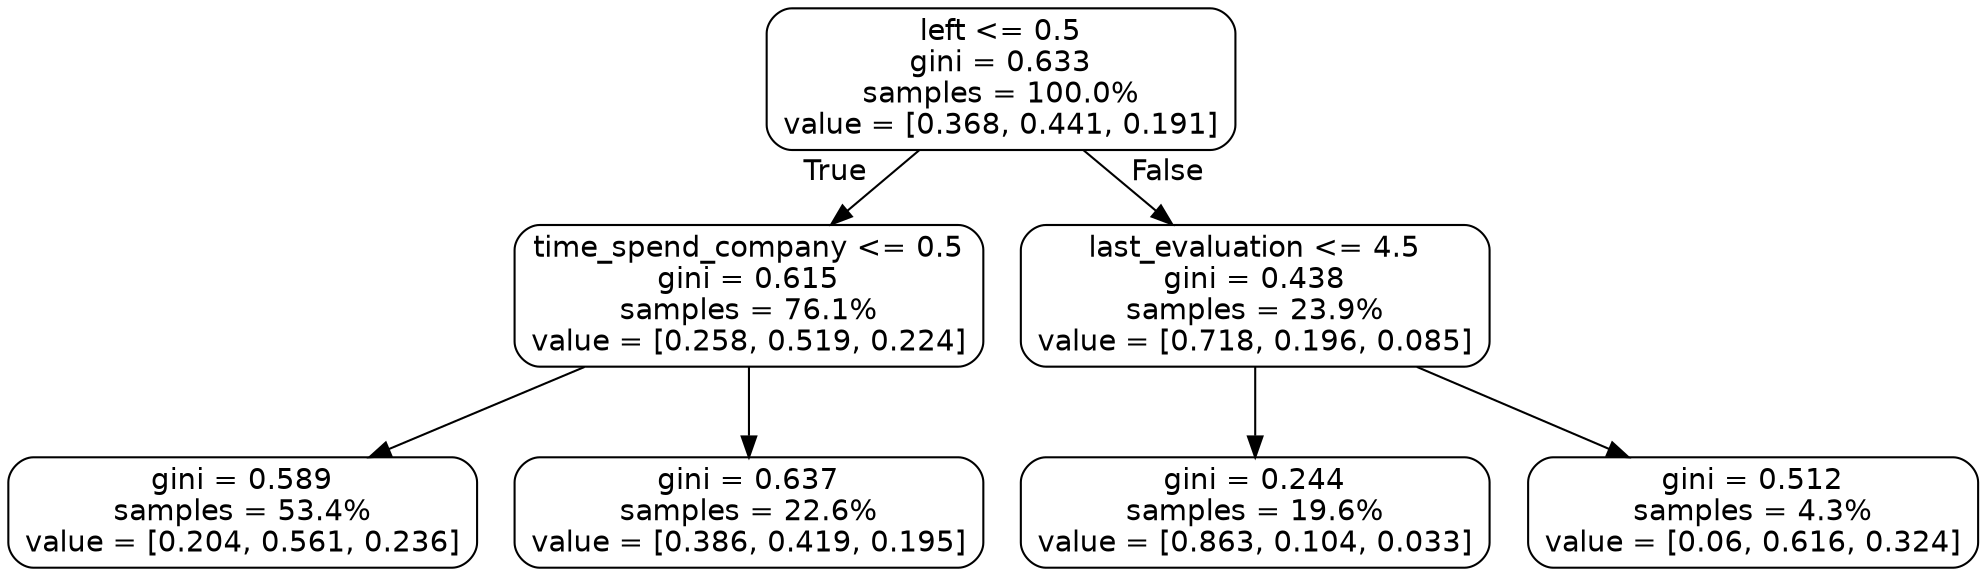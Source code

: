 digraph Tree {
node [shape=box, style="rounded", color="black", fontname=helvetica] ;
graph [ranksep=equally, splines=polyline] ;
edge [fontname=helvetica] ;
0 [label="left <= 0.5\ngini = 0.633\nsamples = 100.0%\nvalue = [0.368, 0.441, 0.191]"] ;
1 [label="time_spend_company <= 0.5\ngini = 0.615\nsamples = 76.1%\nvalue = [0.258, 0.519, 0.224]"] ;
0 -> 1 [labeldistance=2.5, labelangle=45, headlabel="True"] ;
2 [label="gini = 0.589\nsamples = 53.4%\nvalue = [0.204, 0.561, 0.236]"] ;
1 -> 2 ;
3 [label="gini = 0.637\nsamples = 22.6%\nvalue = [0.386, 0.419, 0.195]"] ;
1 -> 3 ;
4 [label="last_evaluation <= 4.5\ngini = 0.438\nsamples = 23.9%\nvalue = [0.718, 0.196, 0.085]"] ;
0 -> 4 [labeldistance=2.5, labelangle=-45, headlabel="False"] ;
5 [label="gini = 0.244\nsamples = 19.6%\nvalue = [0.863, 0.104, 0.033]"] ;
4 -> 5 ;
6 [label="gini = 0.512\nsamples = 4.3%\nvalue = [0.06, 0.616, 0.324]"] ;
4 -> 6 ;
{rank=same ; 0} ;
{rank=same ; 1; 4} ;
{rank=same ; 2; 3; 5; 6} ;
}